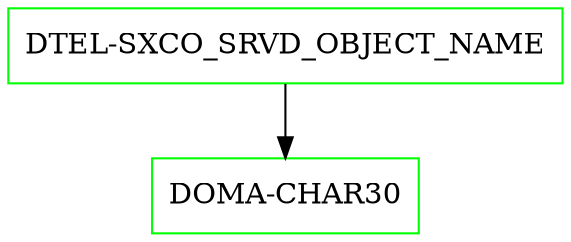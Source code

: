 digraph G {
  "DTEL-SXCO_SRVD_OBJECT_NAME" [shape=box,color=green];
  "DOMA-CHAR30" [shape=box,color=green,URL="./DOMA_CHAR30.html"];
  "DTEL-SXCO_SRVD_OBJECT_NAME" -> "DOMA-CHAR30";
}
